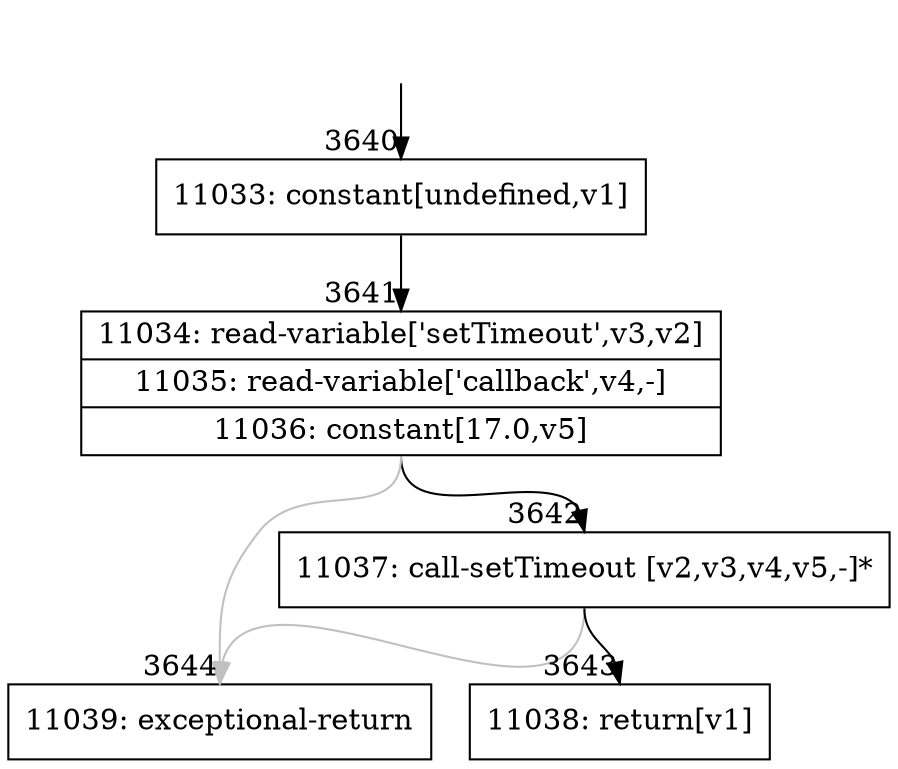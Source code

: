 digraph {
rankdir="TD"
BB_entry335[shape=none,label=""];
BB_entry335 -> BB3640 [tailport=s, headport=n, headlabel="    3640"]
BB3640 [shape=record label="{11033: constant[undefined,v1]}" ] 
BB3640 -> BB3641 [tailport=s, headport=n, headlabel="      3641"]
BB3641 [shape=record label="{11034: read-variable['setTimeout',v3,v2]|11035: read-variable['callback',v4,-]|11036: constant[17.0,v5]}" ] 
BB3641 -> BB3642 [tailport=s, headport=n, headlabel="      3642"]
BB3641 -> BB3644 [tailport=s, headport=n, color=gray, headlabel="      3644"]
BB3642 [shape=record label="{11037: call-setTimeout [v2,v3,v4,v5,-]*}" ] 
BB3642 -> BB3643 [tailport=s, headport=n, headlabel="      3643"]
BB3642 -> BB3644 [tailport=s, headport=n, color=gray]
BB3643 [shape=record label="{11038: return[v1]}" ] 
BB3644 [shape=record label="{11039: exceptional-return}" ] 
//#$~ 2119
}
